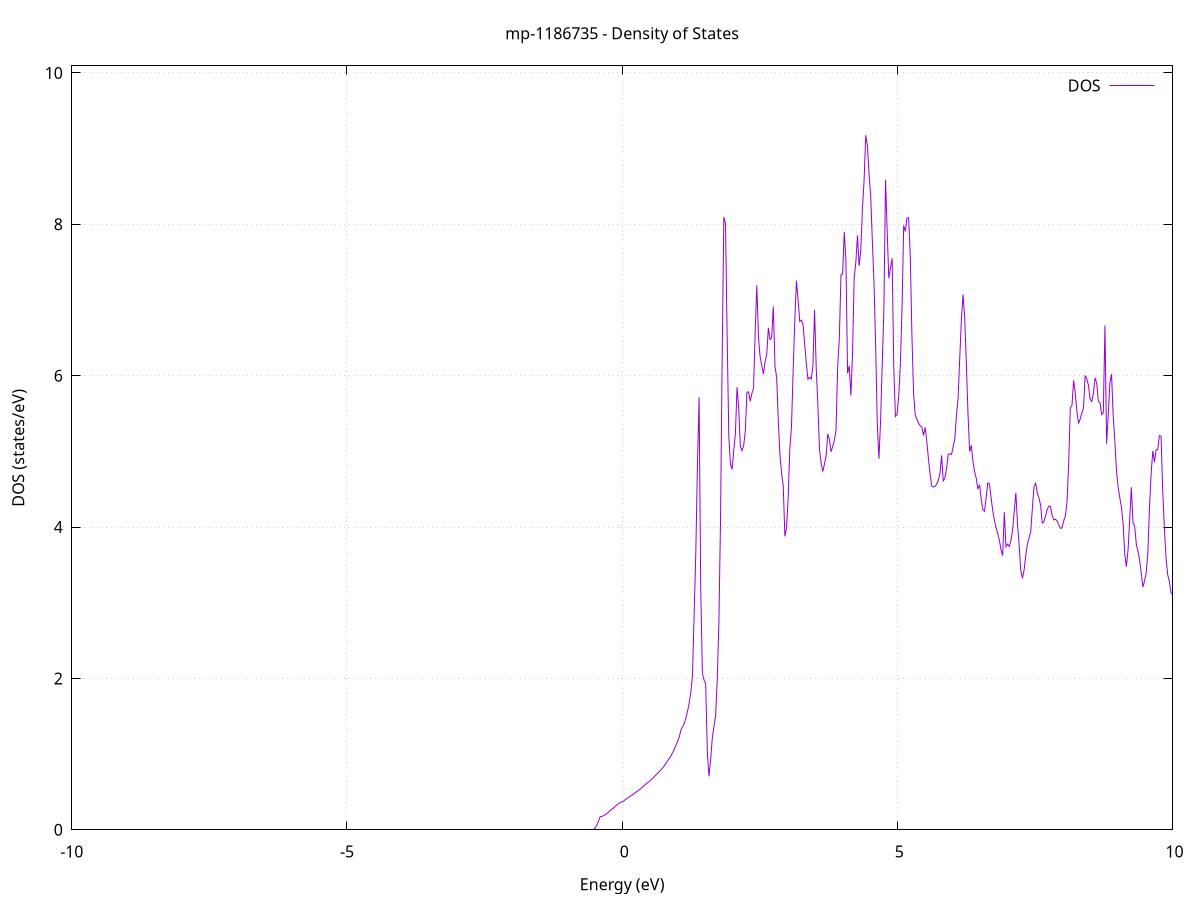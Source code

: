 set title 'mp-1186735 - Density of States'
set xlabel 'Energy (eV)'
set ylabel 'DOS (states/eV)'
set grid
set xrange [-10:10]
set yrange [0:10.094]
set xzeroaxis lt -1
set terminal png size 800,600
set output 'mp-1186735_dos_gnuplot.png'
plot '-' using 1:2 with lines title 'DOS'
-42.039800 0.000000
-42.009800 0.000000
-41.979800 0.000000
-41.949800 0.000000
-41.919800 0.000000
-41.889900 0.000000
-41.859900 0.000000
-41.829900 0.000000
-41.799900 0.000000
-41.770000 0.000000
-41.740000 0.000000
-41.710000 0.000000
-41.680000 0.000000
-41.650000 0.000000
-41.620100 0.000000
-41.590100 0.000000
-41.560100 0.000000
-41.530100 0.000000
-41.500200 0.000000
-41.470200 0.000000
-41.440200 0.000000
-41.410200 0.000000
-41.380200 0.000000
-41.350300 0.000000
-41.320300 0.000000
-41.290300 0.000000
-41.260300 0.000000
-41.230400 0.000000
-41.200400 0.000000
-41.170400 0.000000
-41.140400 0.000000
-41.110400 0.000000
-41.080500 0.000000
-41.050500 0.000000
-41.020500 0.000000
-40.990500 0.000000
-40.960600 0.000000
-40.930600 0.000000
-40.900600 0.000000
-40.870600 0.000000
-40.840600 0.000000
-40.810700 0.000000
-40.780700 0.000000
-40.750700 0.000000
-40.720700 0.000000
-40.690800 0.000000
-40.660800 0.000000
-40.630800 0.000000
-40.600800 0.000000
-40.570800 0.000000
-40.540900 0.000000
-40.510900 0.000000
-40.480900 0.000000
-40.450900 0.000000
-40.421000 0.000000
-40.391000 0.000000
-40.361000 0.000000
-40.331000 0.000000
-40.301000 0.000000
-40.271100 0.000000
-40.241100 0.000000
-40.211100 0.000000
-40.181100 0.000000
-40.151200 0.000000
-40.121200 0.000000
-40.091200 0.000000
-40.061200 0.000000
-40.031200 0.000000
-40.001300 0.000000
-39.971300 0.000000
-39.941300 0.000000
-39.911300 0.000000
-39.881400 0.000000
-39.851400 0.000000
-39.821400 0.000000
-39.791400 0.000000
-39.761400 0.000000
-39.731500 0.000000
-39.701500 0.000000
-39.671500 0.000000
-39.641500 0.000000
-39.611600 0.000000
-39.581600 0.000000
-39.551600 0.000000
-39.521600 0.000000
-39.491600 0.000000
-39.461700 0.000000
-39.431700 0.000000
-39.401700 0.000000
-39.371700 0.000000
-39.341800 0.000000
-39.311800 0.000000
-39.281800 0.000000
-39.251800 0.000000
-39.221800 0.000000
-39.191900 0.000000
-39.161900 0.000000
-39.131900 0.000000
-39.101900 0.000000
-39.072000 0.000000
-39.042000 0.000000
-39.012000 0.000000
-38.982000 0.000000
-38.952000 0.000000
-38.922100 0.000000
-38.892100 0.000000
-38.862100 0.000000
-38.832100 0.000000
-38.802100 0.000000
-38.772200 0.000000
-38.742200 0.000000
-38.712200 0.000000
-38.682200 0.000000
-38.652300 0.000000
-38.622300 0.000000
-38.592300 0.000000
-38.562300 0.000000
-38.532300 0.000000
-38.502400 0.000000
-38.472400 0.000000
-38.442400 0.000000
-38.412400 0.000000
-38.382500 0.000000
-38.352500 0.000000
-38.322500 0.000000
-38.292500 0.000000
-38.262500 0.000000
-38.232600 0.000000
-38.202600 0.000000
-38.172600 0.000000
-38.142600 0.000000
-38.112700 0.000000
-38.082700 0.000000
-38.052700 0.000000
-38.022700 0.000000
-37.992700 0.000000
-37.962800 0.000000
-37.932800 0.000000
-37.902800 0.000000
-37.872800 0.000000
-37.842900 0.000000
-37.812900 0.000000
-37.782900 0.000000
-37.752900 0.000000
-37.722900 0.000000
-37.693000 0.000000
-37.663000 0.000000
-37.633000 0.000000
-37.603000 0.000000
-37.573100 0.000000
-37.543100 0.000000
-37.513100 0.000000
-37.483100 0.000000
-37.453100 0.000000
-37.423200 0.000000
-37.393200 0.000000
-37.363200 0.000000
-37.333200 0.000000
-37.303300 0.000000
-37.273300 0.000000
-37.243300 0.000000
-37.213300 0.000000
-37.183300 0.000000
-37.153400 0.000000
-37.123400 0.000000
-37.093400 0.000000
-37.063400 0.000000
-37.033500 0.000000
-37.003500 0.000000
-36.973500 0.000000
-36.943500 0.000000
-36.913500 0.000000
-36.883600 0.000000
-36.853600 0.000000
-36.823600 0.000000
-36.793600 0.000000
-36.763700 0.000000
-36.733700 0.000000
-36.703700 0.000000
-36.673700 0.000000
-36.643700 0.000000
-36.613800 0.000000
-36.583800 0.000000
-36.553800 0.000000
-36.523800 0.000000
-36.493900 0.000000
-36.463900 0.000000
-36.433900 0.000000
-36.403900 0.000000
-36.373900 0.000000
-36.344000 0.000000
-36.314000 0.000000
-36.284000 0.000000
-36.254000 0.000000
-36.224100 0.000000
-36.194100 0.000000
-36.164100 0.000000
-36.134100 0.000000
-36.104100 0.000000
-36.074200 0.000000
-36.044200 0.000000
-36.014200 0.000000
-35.984200 0.000000
-35.954300 0.000000
-35.924300 0.000000
-35.894300 0.000000
-35.864300 0.000000
-35.834300 0.000000
-35.804400 0.000000
-35.774400 0.000000
-35.744400 0.000000
-35.714400 0.000000
-35.684500 0.000000
-35.654500 0.000000
-35.624500 0.000000
-35.594500 0.000000
-35.564500 0.000000
-35.534600 0.000000
-35.504600 0.000000
-35.474600 0.000000
-35.444600 0.000000
-35.414700 0.000000
-35.384700 0.000000
-35.354700 0.000000
-35.324700 0.000000
-35.294700 0.000000
-35.264800 0.000000
-35.234800 0.000000
-35.204800 0.000000
-35.174800 0.000000
-35.144900 0.000000
-35.114900 0.000000
-35.084900 0.000000
-35.054900 0.000000
-35.024900 0.000000
-34.995000 0.000000
-34.965000 0.000000
-34.935000 0.000000
-34.905000 0.000000
-34.875000 0.000000
-34.845100 0.000000
-34.815100 0.000000
-34.785100 0.000000
-34.755100 0.000000
-34.725200 0.000000
-34.695200 0.000000
-34.665200 0.000000
-34.635200 0.000000
-34.605200 0.000000
-34.575300 0.000000
-34.545300 0.000000
-34.515300 0.000000
-34.485300 0.000000
-34.455400 0.000000
-34.425400 0.000000
-34.395400 0.000000
-34.365400 0.000000
-34.335400 0.000000
-34.305500 0.000000
-34.275500 0.000000
-34.245500 0.000000
-34.215500 0.000000
-34.185600 0.000000
-34.155600 0.000000
-34.125600 0.000000
-34.095600 0.000000
-34.065600 0.000000
-34.035700 0.000000
-34.005700 0.000000
-33.975700 0.000000
-33.945700 0.000000
-33.915800 0.000000
-33.885800 0.000000
-33.855800 0.000000
-33.825800 0.000000
-33.795800 0.000000
-33.765900 0.000000
-33.735900 0.000000
-33.705900 0.000000
-33.675900 0.000000
-33.646000 0.000000
-33.616000 0.000000
-33.586000 0.000000
-33.556000 0.000000
-33.526000 0.000000
-33.496100 0.000000
-33.466100 0.000000
-33.436100 0.000000
-33.406100 0.000000
-33.376200 0.000000
-33.346200 0.000000
-33.316200 0.000000
-33.286200 0.000000
-33.256200 0.000000
-33.226300 0.000000
-33.196300 0.000000
-33.166300 0.000000
-33.136300 0.000000
-33.106400 0.000000
-33.076400 0.000000
-33.046400 0.000000
-33.016400 0.000000
-32.986400 0.000000
-32.956500 0.000000
-32.926500 0.000000
-32.896500 0.000000
-32.866500 0.000000
-32.836600 0.000000
-32.806600 0.000000
-32.776600 0.000000
-32.746600 0.000000
-32.716600 0.000000
-32.686700 14.193300
-32.656700 40.384400
-32.626700 8.910500
-32.596700 71.044300
-32.566800 29.114700
-32.536800 0.000000
-32.506800 0.000000
-32.476800 0.000000
-32.446800 0.000000
-32.416900 0.000000
-32.386900 0.000000
-32.356900 0.000000
-32.326900 0.000000
-32.297000 0.000000
-32.267000 0.000000
-32.237000 0.000000
-32.207000 0.000000
-32.177000 0.000000
-32.147100 0.000000
-32.117100 0.000000
-32.087100 0.000000
-32.057100 0.000000
-32.027200 0.000000
-31.997200 0.000000
-31.967200 0.000000
-31.937200 0.000000
-31.907200 0.000000
-31.877300 0.000000
-31.847300 0.000000
-31.817300 0.000000
-31.787300 0.000000
-31.757400 0.000000
-31.727400 0.000000
-31.697400 0.000000
-31.667400 0.000000
-31.637400 0.000000
-31.607500 0.000000
-31.577500 0.000000
-31.547500 0.000000
-31.517500 0.000000
-31.487600 0.000000
-31.457600 0.000000
-31.427600 0.000000
-31.397600 0.000000
-31.367600 0.000000
-31.337700 0.000000
-31.307700 0.000000
-31.277700 0.000000
-31.247700 0.000000
-31.217800 0.000000
-31.187800 0.000000
-31.157800 0.000000
-31.127800 0.000000
-31.097800 0.000000
-31.067900 0.000000
-31.037900 0.000000
-31.007900 0.000000
-30.977900 0.000000
-30.947900 0.000000
-30.918000 0.000000
-30.888000 0.000000
-30.858000 0.000000
-30.828000 0.000000
-30.798100 0.000000
-30.768100 0.000000
-30.738100 0.000000
-30.708100 0.000000
-30.678100 0.000000
-30.648200 0.000000
-30.618200 0.000000
-30.588200 0.000000
-30.558200 0.000000
-30.528300 0.000000
-30.498300 0.000000
-30.468300 0.000000
-30.438300 0.000000
-30.408300 0.000000
-30.378400 0.000000
-30.348400 0.000000
-30.318400 0.000000
-30.288400 0.000000
-30.258500 0.000000
-30.228500 0.000000
-30.198500 0.000000
-30.168500 0.000000
-30.138500 0.000000
-30.108600 0.000000
-30.078600 0.000000
-30.048600 0.000000
-30.018600 0.000000
-29.988700 0.000000
-29.958700 0.000000
-29.928700 0.000000
-29.898700 0.000000
-29.868700 0.000000
-29.838800 0.000000
-29.808800 0.000000
-29.778800 0.000000
-29.748800 0.000000
-29.718900 0.000000
-29.688900 0.000000
-29.658900 0.000000
-29.628900 0.000000
-29.598900 0.000000
-29.569000 0.000000
-29.539000 0.000000
-29.509000 0.000000
-29.479000 0.000000
-29.449100 0.000000
-29.419100 0.000000
-29.389100 0.000000
-29.359100 0.000000
-29.329100 0.000000
-29.299200 0.000000
-29.269200 0.000000
-29.239200 0.000000
-29.209200 0.000000
-29.179300 0.000000
-29.149300 0.000000
-29.119300 0.000000
-29.089300 0.000000
-29.059300 0.000000
-29.029400 0.000000
-28.999400 0.000000
-28.969400 0.000000
-28.939400 0.000000
-28.909500 0.000000
-28.879500 0.000000
-28.849500 0.000000
-28.819500 0.000000
-28.789500 0.000000
-28.759600 0.000000
-28.729600 0.000000
-28.699600 0.000000
-28.669600 0.000000
-28.639700 0.000000
-28.609700 0.000000
-28.579700 0.000000
-28.549700 0.000000
-28.519700 0.000000
-28.489800 0.000000
-28.459800 0.000000
-28.429800 0.000000
-28.399800 0.000000
-28.369900 0.000000
-28.339900 0.000000
-28.309900 0.000000
-28.279900 0.000000
-28.249900 0.000000
-28.220000 0.000000
-28.190000 0.000000
-28.160000 0.000000
-28.130000 0.000000
-28.100100 0.000000
-28.070100 0.000000
-28.040100 0.000000
-28.010100 0.000000
-27.980100 0.000000
-27.950200 0.000000
-27.920200 0.000000
-27.890200 0.000000
-27.860200 0.000000
-27.830300 0.000000
-27.800300 0.000000
-27.770300 0.000000
-27.740300 0.000000
-27.710300 0.000000
-27.680400 0.000000
-27.650400 0.000000
-27.620400 0.000000
-27.590400 0.000000
-27.560500 0.000000
-27.530500 0.000000
-27.500500 0.000000
-27.470500 0.000000
-27.440500 0.000000
-27.410600 0.000000
-27.380600 0.000000
-27.350600 0.000000
-27.320600 0.000000
-27.290600 0.000000
-27.260700 0.000000
-27.230700 0.000000
-27.200700 0.000000
-27.170700 0.000000
-27.140800 0.000000
-27.110800 0.000000
-27.080800 0.000000
-27.050800 0.000000
-27.020800 0.000000
-26.990900 0.000000
-26.960900 0.000000
-26.930900 0.000000
-26.900900 0.000000
-26.871000 0.000000
-26.841000 0.000000
-26.811000 0.000000
-26.781000 0.000000
-26.751000 0.000000
-26.721100 0.000000
-26.691100 0.000000
-26.661100 0.000000
-26.631100 0.000000
-26.601200 0.000000
-26.571200 0.000000
-26.541200 0.000000
-26.511200 0.000000
-26.481200 0.000000
-26.451300 0.000000
-26.421300 0.000000
-26.391300 0.000000
-26.361300 0.000000
-26.331400 0.000000
-26.301400 0.000000
-26.271400 0.000000
-26.241400 0.000000
-26.211400 0.000000
-26.181500 0.000000
-26.151500 0.000000
-26.121500 0.000000
-26.091500 0.000000
-26.061600 0.000000
-26.031600 0.000000
-26.001600 0.000000
-25.971600 0.000000
-25.941600 0.000000
-25.911700 0.000000
-25.881700 0.000000
-25.851700 0.000000
-25.821700 0.000000
-25.791800 0.000000
-25.761800 0.000000
-25.731800 0.000000
-25.701800 0.000000
-25.671800 0.000000
-25.641900 0.000000
-25.611900 0.000000
-25.581900 0.000000
-25.551900 0.000000
-25.522000 0.000000
-25.492000 0.000000
-25.462000 0.000000
-25.432000 0.000000
-25.402000 0.000000
-25.372100 0.000000
-25.342100 0.000000
-25.312100 0.000000
-25.282100 0.000000
-25.252200 0.000000
-25.222200 0.000000
-25.192200 0.000000
-25.162200 0.000000
-25.132200 0.000000
-25.102300 0.000000
-25.072300 0.000000
-25.042300 0.000000
-25.012300 0.000000
-24.982400 0.000000
-24.952400 0.000000
-24.922400 0.000000
-24.892400 0.000000
-24.862400 0.000000
-24.832500 0.000000
-24.802500 0.000000
-24.772500 0.000000
-24.742500 0.000000
-24.712600 0.000000
-24.682600 0.000000
-24.652600 0.000000
-24.622600 0.000000
-24.592600 0.000000
-24.562700 0.000000
-24.532700 0.000000
-24.502700 0.000000
-24.472700 0.000000
-24.442800 0.000000
-24.412800 0.000000
-24.382800 0.000000
-24.352800 0.000000
-24.322800 0.000000
-24.292900 0.000000
-24.262900 0.000000
-24.232900 0.000000
-24.202900 0.000000
-24.173000 0.000000
-24.143000 0.000000
-24.113000 0.000000
-24.083000 0.000000
-24.053000 0.000000
-24.023100 0.000000
-23.993100 0.000000
-23.963100 0.000000
-23.933100 0.000000
-23.903200 0.000000
-23.873200 0.000000
-23.843200 0.000000
-23.813200 0.000000
-23.783200 0.000000
-23.753300 0.000000
-23.723300 0.000000
-23.693300 0.000000
-23.663300 0.000000
-23.633400 0.000000
-23.603400 0.000000
-23.573400 0.000000
-23.543400 0.000000
-23.513400 0.000000
-23.483500 0.000000
-23.453500 0.000000
-23.423500 0.000000
-23.393500 0.000000
-23.363500 0.000000
-23.333600 0.000000
-23.303600 0.000000
-23.273600 0.000000
-23.243600 0.000000
-23.213700 0.000000
-23.183700 0.000000
-23.153700 0.000000
-23.123700 0.000000
-23.093700 0.000000
-23.063800 0.000000
-23.033800 0.000000
-23.003800 0.000000
-22.973800 0.000000
-22.943900 0.000000
-22.913900 0.000000
-22.883900 0.000000
-22.853900 0.000000
-22.823900 0.000000
-22.794000 0.000000
-22.764000 0.000000
-22.734000 0.000000
-22.704000 0.000000
-22.674100 0.000000
-22.644100 0.000000
-22.614100 0.000000
-22.584100 0.000000
-22.554100 0.000000
-22.524200 0.000000
-22.494200 0.000000
-22.464200 0.000000
-22.434200 0.000000
-22.404300 0.000000
-22.374300 0.000000
-22.344300 0.000000
-22.314300 0.000000
-22.284300 0.000000
-22.254400 0.000000
-22.224400 0.000000
-22.194400 0.000000
-22.164400 0.000000
-22.134500 0.000000
-22.104500 0.000000
-22.074500 0.000000
-22.044500 0.000000
-22.014500 0.000000
-21.984600 0.000000
-21.954600 0.000000
-21.924600 0.000000
-21.894600 0.000000
-21.864700 0.000000
-21.834700 0.000000
-21.804700 0.000000
-21.774700 0.000000
-21.744700 0.000000
-21.714800 0.000000
-21.684800 0.000000
-21.654800 0.000000
-21.624800 0.000000
-21.594900 0.000000
-21.564900 0.000000
-21.534900 0.000000
-21.504900 0.000000
-21.474900 0.000000
-21.445000 0.000000
-21.415000 0.000000
-21.385000 0.000000
-21.355000 0.000000
-21.325100 0.000000
-21.295100 0.000000
-21.265100 0.000000
-21.235100 0.000000
-21.205100 0.000000
-21.175200 0.000000
-21.145200 0.000000
-21.115200 0.000000
-21.085200 0.000000
-21.055300 0.000000
-21.025300 0.000000
-20.995300 0.000000
-20.965300 0.000000
-20.935300 0.000000
-20.905400 0.000000
-20.875400 0.000000
-20.845400 0.000000
-20.815400 0.000000
-20.785500 0.000000
-20.755500 0.000000
-20.725500 0.000000
-20.695500 0.000000
-20.665500 0.000000
-20.635600 0.000000
-20.605600 0.000000
-20.575600 0.000000
-20.545600 0.000000
-20.515700 0.000000
-20.485700 0.000000
-20.455700 0.000000
-20.425700 0.000000
-20.395700 0.000000
-20.365800 0.000000
-20.335800 0.000000
-20.305800 0.000000
-20.275800 0.000000
-20.245900 0.000000
-20.215900 0.000000
-20.185900 0.000000
-20.155900 0.000000
-20.125900 0.000000
-20.096000 0.000000
-20.066000 0.000000
-20.036000 0.000000
-20.006000 0.000000
-19.976100 0.000000
-19.946100 0.000000
-19.916100 0.000000
-19.886100 0.000000
-19.856100 0.000000
-19.826200 0.000000
-19.796200 0.000000
-19.766200 0.000000
-19.736200 0.000000
-19.706300 0.000000
-19.676300 0.000000
-19.646300 0.000000
-19.616300 0.000000
-19.586300 0.000000
-19.556400 0.000000
-19.526400 0.000000
-19.496400 0.000000
-19.466400 0.000000
-19.436400 0.000000
-19.406500 869.493700
-19.376500 0.000000
-19.346500 0.000000
-19.316500 0.000000
-19.286600 0.000000
-19.256600 0.000000
-19.226600 0.000000
-19.196600 0.000000
-19.166600 0.000000
-19.136700 0.000000
-19.106700 0.000000
-19.076700 0.000000
-19.046700 0.000000
-19.016800 0.000000
-18.986800 0.000000
-18.956800 0.000000
-18.926800 0.000000
-18.896800 0.000000
-18.866900 0.000000
-18.836900 0.000000
-18.806900 0.000000
-18.776900 0.000000
-18.747000 0.000000
-18.717000 0.000000
-18.687000 0.000000
-18.657000 0.000000
-18.627000 0.000000
-18.597100 0.000000
-18.567100 0.000000
-18.537100 0.000000
-18.507100 0.000000
-18.477200 0.000000
-18.447200 0.000000
-18.417200 0.000000
-18.387200 0.000000
-18.357200 0.000000
-18.327300 0.000000
-18.297300 0.000000
-18.267300 0.000000
-18.237300 0.000000
-18.207400 0.000000
-18.177400 0.000000
-18.147400 0.000000
-18.117400 0.000000
-18.087400 0.000000
-18.057500 0.000000
-18.027500 0.000000
-17.997500 0.000000
-17.967500 0.000000
-17.937600 0.000000
-17.907600 0.000000
-17.877600 0.000000
-17.847600 0.000000
-17.817600 0.000000
-17.787700 0.000000
-17.757700 0.000000
-17.727700 0.000000
-17.697700 0.000000
-17.667800 0.000000
-17.637800 0.000000
-17.607800 0.000000
-17.577800 0.000000
-17.547800 0.000000
-17.517900 0.000000
-17.487900 0.000000
-17.457900 0.000000
-17.427900 0.000000
-17.398000 0.000000
-17.368000 0.000000
-17.338000 0.000000
-17.308000 0.000000
-17.278000 0.000000
-17.248100 0.000000
-17.218100 0.000000
-17.188100 0.000000
-17.158100 0.000000
-17.128200 0.000000
-17.098200 0.000000
-17.068200 0.000000
-17.038200 0.000000
-17.008200 0.000000
-16.978300 0.000000
-16.948300 0.000000
-16.918300 0.000000
-16.888300 0.000000
-16.858400 0.000000
-16.828400 0.000000
-16.798400 0.000000
-16.768400 0.000000
-16.738400 0.000000
-16.708500 0.000000
-16.678500 0.000000
-16.648500 0.000000
-16.618500 0.000000
-16.588600 0.000000
-16.558600 0.000000
-16.528600 0.000000
-16.498600 0.000000
-16.468600 0.000000
-16.438700 0.000000
-16.408700 0.000000
-16.378700 0.000000
-16.348700 0.000000
-16.318800 0.000000
-16.288800 0.000000
-16.258800 0.000000
-16.228800 0.000000
-16.198800 0.000000
-16.168900 0.000000
-16.138900 0.000000
-16.108900 0.000000
-16.078900 0.000000
-16.049000 0.000000
-16.019000 0.000000
-15.989000 0.000000
-15.959000 0.000000
-15.929000 0.000000
-15.899100 0.000000
-15.869100 0.000000
-15.839100 0.000000
-15.809100 0.000000
-15.779100 0.000000
-15.749200 0.000000
-15.719200 0.000000
-15.689200 0.000000
-15.659200 0.000000
-15.629300 0.000000
-15.599300 0.000000
-15.569300 0.000000
-15.539300 0.000000
-15.509300 0.000000
-15.479400 0.000000
-15.449400 0.000000
-15.419400 0.000000
-15.389400 0.000000
-15.359500 0.000000
-15.329500 0.000000
-15.299500 0.000000
-15.269500 0.000000
-15.239500 4.913300
-15.209600 5.489500
-15.179600 6.957200
-15.149600 10.575000
-15.119600 14.563200
-15.089700 19.246100
-15.059700 18.475400
-15.029700 20.476200
-14.999700 23.745500
-14.969700 26.606500
-14.939800 29.754500
-14.909800 15.172600
-14.879800 5.710000
-14.849800 7.925200
-14.819900 16.424700
-14.789900 23.410200
-14.759900 15.541500
-14.729900 15.249200
-14.699900 24.385700
-14.670000 22.034400
-14.640000 18.917300
-14.610000 20.995200
-14.580000 19.633800
-14.550100 21.397100
-14.520100 32.785500
-14.490100 23.510400
-14.460100 26.482900
-14.430100 31.626000
-14.400200 51.380400
-14.370200 11.977800
-14.340200 0.000000
-14.310200 0.000000
-14.280300 0.000000
-14.250300 0.000000
-14.220300 0.000000
-14.190300 0.000000
-14.160300 0.000000
-14.130400 0.000000
-14.100400 0.000000
-14.070400 0.000000
-14.040400 0.000000
-14.010500 0.000000
-13.980500 0.000000
-13.950500 0.000000
-13.920500 0.000000
-13.890500 0.000000
-13.860600 0.000000
-13.830600 0.000000
-13.800600 0.000000
-13.770600 0.000000
-13.740700 0.000000
-13.710700 0.000000
-13.680700 0.000000
-13.650700 0.000000
-13.620700 0.000000
-13.590800 0.000000
-13.560800 0.000000
-13.530800 0.000000
-13.500800 0.000000
-13.470900 0.000000
-13.440900 0.000000
-13.410900 0.000000
-13.380900 0.000000
-13.350900 0.000000
-13.321000 0.000000
-13.291000 0.000000
-13.261000 0.000000
-13.231000 0.000000
-13.201100 0.000000
-13.171100 0.000000
-13.141100 0.000000
-13.111100 0.000000
-13.081100 0.000000
-13.051200 0.000000
-13.021200 0.000000
-12.991200 0.000000
-12.961200 0.000000
-12.931300 0.000000
-12.901300 0.000000
-12.871300 0.000000
-12.841300 0.000000
-12.811300 0.000000
-12.781400 0.000000
-12.751400 0.000000
-12.721400 0.000000
-12.691400 0.000000
-12.661500 0.000000
-12.631500 0.000000
-12.601500 0.000000
-12.571500 0.000000
-12.541500 0.000000
-12.511600 0.000000
-12.481600 0.000000
-12.451600 0.000000
-12.421600 0.000000
-12.391700 0.000000
-12.361700 0.000000
-12.331700 0.000000
-12.301700 0.000000
-12.271700 0.000000
-12.241800 0.000000
-12.211800 0.000000
-12.181800 0.000000
-12.151800 0.000000
-12.121900 0.000000
-12.091900 0.000000
-12.061900 0.000000
-12.031900 0.000000
-12.001900 0.000000
-11.972000 0.000000
-11.942000 0.000000
-11.912000 0.000000
-11.882000 0.000000
-11.852000 0.000000
-11.822100 0.000000
-11.792100 0.000000
-11.762100 0.000000
-11.732100 0.000000
-11.702200 0.000000
-11.672200 0.000000
-11.642200 0.000000
-11.612200 0.000000
-11.582200 0.000000
-11.552300 0.000000
-11.522300 0.000000
-11.492300 0.000000
-11.462300 0.000000
-11.432400 0.000000
-11.402400 0.000000
-11.372400 0.000000
-11.342400 0.000000
-11.312400 0.000000
-11.282500 0.000000
-11.252500 0.000000
-11.222500 0.000000
-11.192500 0.000000
-11.162600 0.000000
-11.132600 0.000000
-11.102600 0.000000
-11.072600 0.000000
-11.042600 0.000000
-11.012700 0.000000
-10.982700 0.000000
-10.952700 0.000000
-10.922700 0.000000
-10.892800 0.000000
-10.862800 0.000000
-10.832800 0.000000
-10.802800 0.000000
-10.772800 0.000000
-10.742900 0.000000
-10.712900 0.000000
-10.682900 0.000000
-10.652900 0.000000
-10.623000 0.000000
-10.593000 0.000000
-10.563000 0.000000
-10.533000 0.000000
-10.503000 0.000000
-10.473100 0.000000
-10.443100 0.000000
-10.413100 0.000000
-10.383100 0.000000
-10.353200 0.000000
-10.323200 0.000000
-10.293200 0.000000
-10.263200 0.000000
-10.233200 0.000000
-10.203300 0.000000
-10.173300 0.000000
-10.143300 0.000000
-10.113300 0.000000
-10.083400 0.000000
-10.053400 0.000000
-10.023400 0.000000
-9.993400 0.000000
-9.963400 0.000000
-9.933500 0.000000
-9.903500 0.000000
-9.873500 0.000000
-9.843500 0.000000
-9.813600 0.000000
-9.783600 0.000000
-9.753600 0.000000
-9.723600 0.000000
-9.693600 0.000000
-9.663700 0.000000
-9.633700 0.000000
-9.603700 0.000000
-9.573700 0.000000
-9.543800 0.000000
-9.513800 0.000000
-9.483800 0.000000
-9.453800 0.000000
-9.423800 0.000000
-9.393900 0.000000
-9.363900 0.000000
-9.333900 0.000000
-9.303900 0.000000
-9.274000 0.000000
-9.244000 0.000000
-9.214000 0.000000
-9.184000 0.000000
-9.154000 0.000000
-9.124100 0.000000
-9.094100 0.000000
-9.064100 0.000000
-9.034100 0.000000
-9.004200 0.000000
-8.974200 0.000000
-8.944200 0.000000
-8.914200 0.000000
-8.884200 0.000000
-8.854300 0.000000
-8.824300 0.000000
-8.794300 0.000000
-8.764300 0.000000
-8.734400 0.000000
-8.704400 0.000000
-8.674400 0.000000
-8.644400 0.000000
-8.614400 0.000000
-8.584500 0.000000
-8.554500 0.000000
-8.524500 0.000000
-8.494500 0.000000
-8.464600 0.000000
-8.434600 0.000000
-8.404600 0.000000
-8.374600 0.000000
-8.344600 0.000000
-8.314700 0.000000
-8.284700 0.000000
-8.254700 0.000000
-8.224700 0.000000
-8.194800 0.000000
-8.164800 0.000000
-8.134800 0.000000
-8.104800 0.000000
-8.074800 0.000000
-8.044900 0.000000
-8.014900 0.000000
-7.984900 0.000000
-7.954900 0.000000
-7.924900 0.000000
-7.895000 0.000000
-7.865000 0.000000
-7.835000 0.000000
-7.805000 0.000000
-7.775100 0.000000
-7.745100 0.000000
-7.715100 0.000000
-7.685100 0.000000
-7.655100 0.000000
-7.625200 0.000000
-7.595200 0.000000
-7.565200 0.000000
-7.535200 0.000000
-7.505300 0.000000
-7.475300 0.000000
-7.445300 0.000000
-7.415300 0.000000
-7.385300 0.000000
-7.355400 0.000000
-7.325400 0.000000
-7.295400 0.000000
-7.265400 0.000000
-7.235500 0.000000
-7.205500 0.000000
-7.175500 0.000000
-7.145500 0.000000
-7.115500 0.000000
-7.085600 0.000000
-7.055600 0.000000
-7.025600 0.000000
-6.995600 0.000000
-6.965700 0.000000
-6.935700 0.000000
-6.905700 0.000000
-6.875700 0.000000
-6.845700 0.000000
-6.815800 0.000000
-6.785800 0.000000
-6.755800 0.000000
-6.725800 0.000000
-6.695900 0.000000
-6.665900 0.000000
-6.635900 0.000000
-6.605900 0.000000
-6.575900 0.000000
-6.546000 0.000000
-6.516000 0.000000
-6.486000 0.000000
-6.456000 0.000000
-6.426100 0.000000
-6.396100 0.000000
-6.366100 0.000000
-6.336100 0.000000
-6.306100 0.000000
-6.276200 0.000000
-6.246200 0.000000
-6.216200 0.000000
-6.186200 0.000000
-6.156300 0.000000
-6.126300 0.000000
-6.096300 0.000000
-6.066300 0.000000
-6.036300 0.000000
-6.006400 0.000000
-5.976400 0.000000
-5.946400 0.000000
-5.916400 0.000000
-5.886500 0.000000
-5.856500 0.000000
-5.826500 0.000000
-5.796500 0.000000
-5.766500 0.000000
-5.736600 0.000000
-5.706600 0.000000
-5.676600 0.000000
-5.646600 0.000000
-5.616700 0.000000
-5.586700 0.000000
-5.556700 0.000000
-5.526700 0.000000
-5.496700 0.000000
-5.466800 0.000000
-5.436800 0.000000
-5.406800 0.000000
-5.376800 0.000000
-5.346900 0.000000
-5.316900 0.000000
-5.286900 0.000000
-5.256900 0.000000
-5.226900 0.000000
-5.197000 0.000000
-5.167000 0.000000
-5.137000 0.000000
-5.107000 0.000000
-5.077100 0.000000
-5.047100 0.000000
-5.017100 0.000000
-4.987100 0.000000
-4.957100 0.000000
-4.927200 0.000000
-4.897200 0.000000
-4.867200 0.000000
-4.837200 0.000000
-4.807300 0.000000
-4.777300 0.000000
-4.747300 0.000000
-4.717300 0.000000
-4.687300 0.000000
-4.657400 0.000000
-4.627400 0.000000
-4.597400 0.000000
-4.567400 0.000000
-4.537500 0.000000
-4.507500 0.000000
-4.477500 0.000000
-4.447500 0.000000
-4.417500 0.000000
-4.387600 0.000000
-4.357600 0.000000
-4.327600 0.000000
-4.297600 0.000000
-4.267600 0.000000
-4.237700 0.000000
-4.207700 0.000000
-4.177700 0.000000
-4.147700 0.000000
-4.117800 0.000000
-4.087800 0.000000
-4.057800 0.000000
-4.027800 0.000000
-3.997800 0.000000
-3.967900 0.000000
-3.937900 0.000000
-3.907900 0.000000
-3.877900 0.000000
-3.848000 0.000000
-3.818000 0.000000
-3.788000 0.000000
-3.758000 0.000000
-3.728000 0.000000
-3.698100 0.000000
-3.668100 0.000000
-3.638100 0.000000
-3.608100 0.000000
-3.578200 0.000000
-3.548200 0.000000
-3.518200 0.000000
-3.488200 0.000000
-3.458200 0.000000
-3.428300 0.000000
-3.398300 0.000000
-3.368300 0.000000
-3.338300 0.000000
-3.308400 0.000000
-3.278400 0.000000
-3.248400 0.000000
-3.218400 0.000000
-3.188400 0.000000
-3.158500 0.000000
-3.128500 0.000000
-3.098500 0.000000
-3.068500 0.000000
-3.038600 0.000000
-3.008600 0.000000
-2.978600 0.000000
-2.948600 0.000000
-2.918600 0.000000
-2.888700 0.000000
-2.858700 0.000000
-2.828700 0.000000
-2.798700 0.000000
-2.768800 0.000000
-2.738800 0.000000
-2.708800 0.000000
-2.678800 0.000000
-2.648800 0.000000
-2.618900 0.000000
-2.588900 0.000000
-2.558900 0.000000
-2.528900 0.000000
-2.499000 0.000000
-2.469000 0.000000
-2.439000 0.000000
-2.409000 0.000000
-2.379000 0.000000
-2.349100 0.000000
-2.319100 0.000000
-2.289100 0.000000
-2.259100 0.000000
-2.229200 0.000000
-2.199200 0.000000
-2.169200 0.000000
-2.139200 0.000000
-2.109200 0.000000
-2.079300 0.000000
-2.049300 0.000000
-2.019300 0.000000
-1.989300 0.000000
-1.959400 0.000000
-1.929400 0.000000
-1.899400 0.000000
-1.869400 0.000000
-1.839400 0.000000
-1.809500 0.000000
-1.779500 0.000000
-1.749500 0.000000
-1.719500 0.000000
-1.689600 0.000000
-1.659600 0.000000
-1.629600 0.000000
-1.599600 0.000000
-1.569600 0.000000
-1.539700 0.000000
-1.509700 0.000000
-1.479700 0.000000
-1.449700 0.000000
-1.419800 0.000000
-1.389800 0.000000
-1.359800 0.000000
-1.329800 0.000000
-1.299800 0.000000
-1.269900 0.000000
-1.239900 0.000000
-1.209900 0.000000
-1.179900 0.000000
-1.150000 0.000000
-1.120000 0.000000
-1.090000 0.000000
-1.060000 0.000000
-1.030000 0.000000
-1.000100 0.000000
-0.970100 0.000000
-0.940100 0.000000
-0.910100 0.000000
-0.880200 0.000000
-0.850200 0.000000
-0.820200 0.000000
-0.790200 0.000000
-0.760200 0.000000
-0.730300 0.000000
-0.700300 0.000000
-0.670300 0.000000
-0.640300 0.000000
-0.610400 0.000000
-0.580400 0.000000
-0.550400 0.000000
-0.520400 0.004700
-0.490400 0.024600
-0.460500 0.060000
-0.430500 0.110900
-0.400500 0.172000
-0.370500 0.176400
-0.340500 0.185200
-0.310600 0.198100
-0.280600 0.213800
-0.250600 0.231700
-0.220600 0.251800
-0.190700 0.268300
-0.160700 0.285500
-0.130700 0.305500
-0.100700 0.326100
-0.070700 0.344300
-0.040800 0.358100
-0.010800 0.367300
0.019200 0.374300
0.049200 0.393000
0.079100 0.408300
0.109100 0.423900
0.139100 0.439300
0.169100 0.454500
0.199100 0.469500
0.229000 0.484600
0.259000 0.500600
0.289000 0.516600
0.319000 0.533300
0.348900 0.551300
0.378900 0.570400
0.408900 0.590300
0.438900 0.608600
0.468900 0.626500
0.498800 0.644700
0.528800 0.663100
0.558800 0.682200
0.588800 0.705900
0.618700 0.727200
0.648700 0.749100
0.678700 0.771700
0.708700 0.794800
0.738700 0.818500
0.768600 0.849400
0.798600 0.880600
0.828600 0.912700
0.858600 0.945700
0.888500 0.979900
0.918500 1.020200
0.948500 1.068500
0.978500 1.117300
1.008500 1.168800
1.038400 1.227300
1.068400 1.320100
1.098400 1.361400
1.128400 1.403500
1.158300 1.479300
1.188300 1.565500
1.218300 1.672200
1.248300 1.817100
1.278300 2.044000
1.308200 2.852500
1.338200 3.650600
1.368200 4.820400
1.398200 5.717800
1.428100 3.168500
1.458100 2.063100
1.488100 1.979000
1.518100 1.928600
1.548100 1.012200
1.578000 0.707600
1.608000 0.928000
1.638000 1.210100
1.668000 1.365100
1.697900 1.503200
1.727900 1.986100
1.757900 2.736800
1.787900 4.110700
1.817900 6.260900
1.847800 8.096800
1.877800 8.008500
1.907800 6.537300
1.937800 5.202500
1.967700 4.833000
1.997700 4.761600
2.027700 5.010300
2.057700 5.231600
2.087700 5.847900
2.117600 5.577700
2.147600 5.067500
2.177600 5.010000
2.207600 5.073100
2.237500 5.267900
2.267500 5.779900
2.297500 5.787500
2.327500 5.661900
2.357500 5.766000
2.387400 5.832900
2.417400 6.587600
2.447400 7.196000
2.477400 6.506500
2.507300 6.246500
2.537300 6.133500
2.567300 6.023000
2.597300 6.188600
2.627300 6.281300
2.657200 6.632500
2.687200 6.476700
2.717200 6.503400
2.747200 6.914800
2.777100 6.120900
2.807100 5.985900
2.837100 5.406200
2.867100 4.959400
2.897100 4.709300
2.927000 4.547400
2.957000 3.877200
2.987000 3.987500
3.017000 4.388800
3.046900 5.038600
3.076900 5.326800
3.106900 6.054800
3.136900 6.729300
3.166900 7.255100
3.196800 7.006600
3.226800 6.716200
3.256800 6.733500
3.286800 6.672200
3.316700 6.413500
3.346700 6.163200
3.376700 5.953300
3.406700 5.980800
3.436700 5.954600
3.466600 6.133100
3.496600 6.870300
3.526600 6.095100
3.556600 5.611000
3.586600 5.024000
3.616500 4.840000
3.646500 4.734300
3.676500 4.834800
3.706500 4.945600
3.736400 5.231000
3.766400 5.154800
3.796400 4.995100
3.826400 5.067100
3.856400 5.145500
3.886300 5.282600
3.916300 6.118700
3.946300 6.495200
3.976300 7.330000
4.006200 7.340000
4.036200 7.898200
4.066200 7.521400
4.096200 6.031500
4.126200 6.131100
4.156100 5.738400
4.186100 6.281300
4.216100 7.292100
4.246100 7.497800
4.276000 7.854600
4.306000 7.451600
4.336000 7.657800
4.366000 8.203100
4.396000 8.576400
4.425900 9.176600
4.455900 9.045200
4.485900 8.667200
4.515900 8.384700
4.545800 7.787200
4.575800 7.233900
4.605800 6.412500
4.635800 5.368700
4.665800 4.901500
4.695700 5.400400
4.725700 6.157200
4.755700 6.871400
4.785700 8.589700
4.815600 7.910100
4.845600 7.286400
4.875600 7.422400
4.905600 7.552600
4.935600 6.099600
4.965500 5.462200
4.995500 5.493200
5.025500 5.719800
5.055500 6.156500
5.085400 6.885200
5.115400 7.985700
5.145400 7.905900
5.175400 8.079900
5.205400 8.089500
5.235300 7.574900
5.265300 6.534300
5.295300 5.768800
5.325300 5.484900
5.355200 5.426400
5.385200 5.372200
5.415200 5.339900
5.445200 5.323900
5.475200 5.210600
5.505100 5.316600
5.535100 5.136800
5.565100 4.901100
5.595100 4.705100
5.625000 4.542600
5.655000 4.528100
5.685000 4.537500
5.715000 4.565900
5.745000 4.619300
5.774900 4.709300
5.804900 4.947000
5.834900 4.603300
5.864900 4.654200
5.894800 4.769100
5.924800 4.965200
5.954800 4.965700
5.984800 4.958500
6.014800 5.060700
6.044700 5.167700
6.074700 5.478500
6.104700 5.708800
6.134700 6.240000
6.164600 6.742100
6.194600 7.073100
6.224600 6.761700
6.254600 6.151800
6.284600 5.487800
6.314500 4.997700
6.344500 5.081100
6.374500 4.863900
6.404500 4.731700
6.434400 4.644600
6.464400 4.502000
6.494400 4.557800
6.524400 4.364500
6.554400 4.230600
6.584300 4.209400
6.614300 4.388700
6.644300 4.585000
6.674300 4.569200
6.704200 4.387000
6.734200 4.214100
6.764200 4.092500
6.794200 3.992300
6.824200 3.913500
6.854100 3.824700
6.884100 3.701500
6.914100 3.621400
6.944100 4.195900
6.974000 3.741000
7.004000 3.774300
7.034000 3.744500
7.064000 3.824000
7.094000 3.953800
7.123900 4.207500
7.153900 4.452600
7.183900 4.043300
7.213900 3.755400
7.243900 3.422800
7.273800 3.324200
7.303800 3.432600
7.333800 3.626200
7.363800 3.774500
7.393700 3.857900
7.423700 3.934800
7.453700 4.245400
7.483700 4.536800
7.513700 4.579100
7.543600 4.450300
7.573600 4.386500
7.603600 4.290200
7.633600 4.053100
7.663500 4.069900
7.693500 4.148000
7.723500 4.234000
7.753500 4.276200
7.783500 4.272000
7.813400 4.151000
7.843400 4.094500
7.873400 4.103500
7.903400 4.080300
7.933300 4.029800
7.963300 3.982100
7.993300 3.989900
8.023300 4.082700
8.053300 4.146400
8.083200 4.330600
8.113200 4.838200
8.143200 5.574000
8.173200 5.604900
8.203100 5.938900
8.233100 5.771600
8.263100 5.524400
8.293100 5.368000
8.323100 5.428100
8.353000 5.511100
8.383000 5.572400
8.413000 6.003000
8.443000 5.957400
8.472900 5.872000
8.502900 5.689500
8.532900 5.658300
8.562900 5.769500
8.592900 5.971900
8.622800 5.902400
8.652800 5.664000
8.682800 5.643400
8.712800 5.486600
8.742700 5.509100
8.772700 6.663600
8.802700 5.101600
8.832700 5.495000
8.862700 5.905100
8.892600 6.020900
8.922600 5.466500
8.952600 5.136700
8.982600 4.741500
9.012500 4.524400
9.042500 4.387300
9.072500 4.261600
9.102500 4.047200
9.132500 3.647400
9.162400 3.476800
9.192400 3.697700
9.222400 4.099300
9.252400 4.525700
9.282300 4.053800
9.312300 4.014200
9.342300 3.776000
9.372300 3.679500
9.402300 3.562500
9.432200 3.395000
9.462200 3.206600
9.492200 3.286700
9.522200 3.395700
9.552100 3.658900
9.582100 4.264600
9.612100 4.707600
9.642100 5.008100
9.672100 4.856600
9.702000 5.019700
9.732000 5.025200
9.762000 5.208200
9.792000 5.200900
9.821900 4.484500
9.851900 3.995500
9.881900 3.602000
9.911900 3.374400
9.941900 3.283800
9.971800 3.134200
10.001800 3.107400
10.031800 3.574600
10.061800 3.234900
10.091700 2.919100
10.121700 2.849200
10.151700 2.465400
10.181700 2.401100
10.211700 2.541100
10.241600 2.537400
10.271600 2.293600
10.301600 2.217100
10.331600 2.028100
10.361500 1.767500
10.391500 1.633100
10.421500 1.587100
10.451500 1.563100
10.481500 1.570500
10.511400 1.642300
10.541400 1.475700
10.571400 1.387000
10.601400 1.308800
10.631300 1.254600
10.661300 1.297700
10.691300 1.327800
10.721300 1.144900
10.751300 1.080100
10.781200 1.061100
10.811200 1.273800
10.841200 1.424700
10.871200 1.724800
10.901100 2.108600
10.931100 2.438000
10.961100 2.555600
10.991100 2.571200
11.021100 2.647900
11.051000 2.703900
11.081000 2.760200
11.111000 2.936700
11.141000 3.173100
11.171000 3.605000
11.200900 2.872600
11.230900 2.829100
11.260900 2.673800
11.290900 2.598500
11.320800 2.551300
11.350800 2.525100
11.380800 2.575900
11.410800 2.595200
11.440800 2.662300
11.470700 2.841100
11.500700 2.876200
11.530700 3.183800
11.560700 3.683300
11.590600 4.092000
11.620600 4.252100
11.650600 4.274300
11.680600 4.360200
11.710600 4.592700
11.740500 4.203800
11.770500 4.325300
11.800500 4.417500
11.830500 4.602400
11.860400 3.835300
11.890400 3.881700
11.920400 4.016400
11.950400 4.061500
11.980400 4.129400
12.010300 4.542400
12.040300 4.499100
12.070300 4.112400
12.100300 3.932500
12.130200 3.847600
12.160200 3.871200
12.190200 3.945600
12.220200 4.370500
12.250200 4.134600
12.280100 3.825900
12.310100 3.754100
12.340100 3.771300
12.370100 3.703000
12.400000 3.663600
12.430000 3.602700
12.460000 3.545100
12.490000 3.538000
12.520000 3.411000
12.549900 3.384100
12.579900 3.394600
12.609900 3.434000
12.639900 3.529400
12.669800 3.825900
12.699800 3.891000
12.729800 4.035400
12.759800 4.170400
12.789800 4.390300
12.819700 4.320000
12.849700 4.299200
12.879700 4.350800
12.909700 4.389200
12.939600 4.443000
12.969600 4.522700
12.999600 4.631200
13.029600 4.745600
13.059600 4.584500
13.089500 4.411000
13.119500 4.060000
13.149500 3.881100
13.179500 3.593800
13.209400 3.503500
13.239400 3.500500
13.269400 3.664700
13.299400 3.725700
13.329400 3.766900
13.359300 3.644400
13.389300 3.519900
13.419300 3.451800
13.449300 3.432300
13.479200 3.448000
13.509200 3.495500
13.539200 3.428100
13.569200 3.388300
13.599200 3.504800
13.629100 3.747200
13.659100 4.204600
13.689100 4.527300
13.719100 4.722300
13.749000 4.977400
13.779000 5.187700
13.809000 5.279600
13.839000 5.302400
13.869000 5.133300
13.898900 5.222400
13.928900 5.013100
13.958900 5.147000
13.988900 5.865700
14.018800 5.716200
14.048800 5.520100
14.078800 5.499800
14.108800 5.457700
14.138800 5.476500
14.168700 5.356000
14.198700 5.132800
14.228700 4.849400
14.258700 4.734000
14.288600 4.828400
14.318600 4.976200
14.348600 5.080200
14.378600 5.102800
14.408600 4.992100
14.438500 4.251900
14.468500 3.254800
14.498500 3.064500
14.528500 2.998000
14.558400 2.965700
14.588400 2.951100
14.618400 2.853100
14.648400 3.069000
14.678400 3.478500
14.708300 4.084900
14.738300 4.517900
14.768300 4.509200
14.798300 4.152500
14.828200 3.276900
14.858200 2.915500
14.888200 1.909400
14.918200 1.315700
14.948200 1.041900
14.978100 0.810300
15.008100 0.499000
15.038100 0.362100
15.068100 0.222200
15.098100 0.170800
15.128000 0.097200
15.158000 0.030900
15.188000 0.000900
15.218000 0.000000
15.247900 0.000000
15.277900 0.000000
15.307900 0.000000
15.337900 0.000000
15.367900 0.000000
15.397800 0.000000
15.427800 0.000000
15.457800 0.000000
15.487800 0.000000
15.517700 0.000000
15.547700 0.000000
15.577700 0.000000
15.607700 0.000000
15.637700 0.000000
15.667600 0.000000
15.697600 0.000000
15.727600 0.000000
15.757600 0.000000
15.787500 0.000000
15.817500 0.000000
15.847500 0.000000
15.877500 0.000000
15.907500 0.000000
15.937400 0.000000
15.967400 0.000000
15.997400 0.000000
16.027400 0.000000
16.057300 0.000000
16.087300 0.000000
16.117300 0.000000
16.147300 0.000000
16.177300 0.000000
16.207200 0.000000
16.237200 0.000000
16.267200 0.000000
16.297200 0.000000
16.327100 0.000000
16.357100 0.000000
16.387100 0.000000
16.417100 0.000000
16.447100 0.000000
16.477000 0.000000
16.507000 0.000000
16.537000 0.000000
16.567000 0.000000
16.596900 0.000000
16.626900 0.000000
16.656900 0.000000
16.686900 0.000000
16.716900 0.000000
16.746800 0.000000
16.776800 0.000000
16.806800 0.000000
16.836800 0.000000
16.866700 0.000000
16.896700 0.000000
16.926700 0.000000
16.956700 0.000000
16.986700 0.000000
17.016600 0.000000
17.046600 0.000000
17.076600 0.000000
17.106600 0.000000
17.136500 0.000000
17.166500 0.000000
17.196500 0.000000
17.226500 0.000000
17.256500 0.000000
17.286400 0.000000
17.316400 0.000000
17.346400 0.000000
17.376400 0.000000
17.406300 0.000000
17.436300 0.000000
17.466300 0.000000
17.496300 0.000000
17.526300 0.000000
17.556200 0.000000
17.586200 0.000000
17.616200 0.000000
17.646200 0.000000
17.676100 0.000000
17.706100 0.000000
17.736100 0.000000
17.766100 0.000000
17.796100 0.000000
17.826000 0.000000
17.856000 0.000000
17.886000 0.000000
17.916000 0.000000
e
